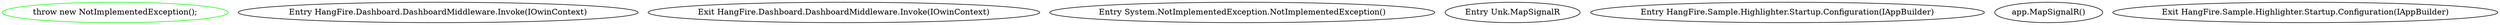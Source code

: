 digraph  {
d3 [cluster="HangFire.Dashboard.DashboardMiddleware.Invoke(IOwinContext)", color=green, community=0, label="throw new NotImplementedException();", prediction=0, span="14-14"];
d2 [cluster="HangFire.Dashboard.DashboardMiddleware.Invoke(IOwinContext)", label="Entry HangFire.Dashboard.DashboardMiddleware.Invoke(IOwinContext)", span="12-12"];
d4 [cluster="HangFire.Dashboard.DashboardMiddleware.Invoke(IOwinContext)", label="Exit HangFire.Dashboard.DashboardMiddleware.Invoke(IOwinContext)", span="12-12"];
d5 [cluster="System.NotImplementedException.NotImplementedException()", label="Entry System.NotImplementedException.NotImplementedException()", span="0-0"];
m0_3 [cluster="Unk.MapSignalR", file="Startup.cs", label="Entry Unk.MapSignalR", span=""];
m0_0 [cluster="HangFire.Sample.Highlighter.Startup.Configuration(IAppBuilder)", file="Startup.cs", label="Entry HangFire.Sample.Highlighter.Startup.Configuration(IAppBuilder)", span="10-10"];
m0_1 [cluster="HangFire.Sample.Highlighter.Startup.Configuration(IAppBuilder)", file="Startup.cs", label="app.MapSignalR()", span="12-12"];
m0_2 [cluster="HangFire.Sample.Highlighter.Startup.Configuration(IAppBuilder)", file="Startup.cs", label="Exit HangFire.Sample.Highlighter.Startup.Configuration(IAppBuilder)", span="10-10"];
}
